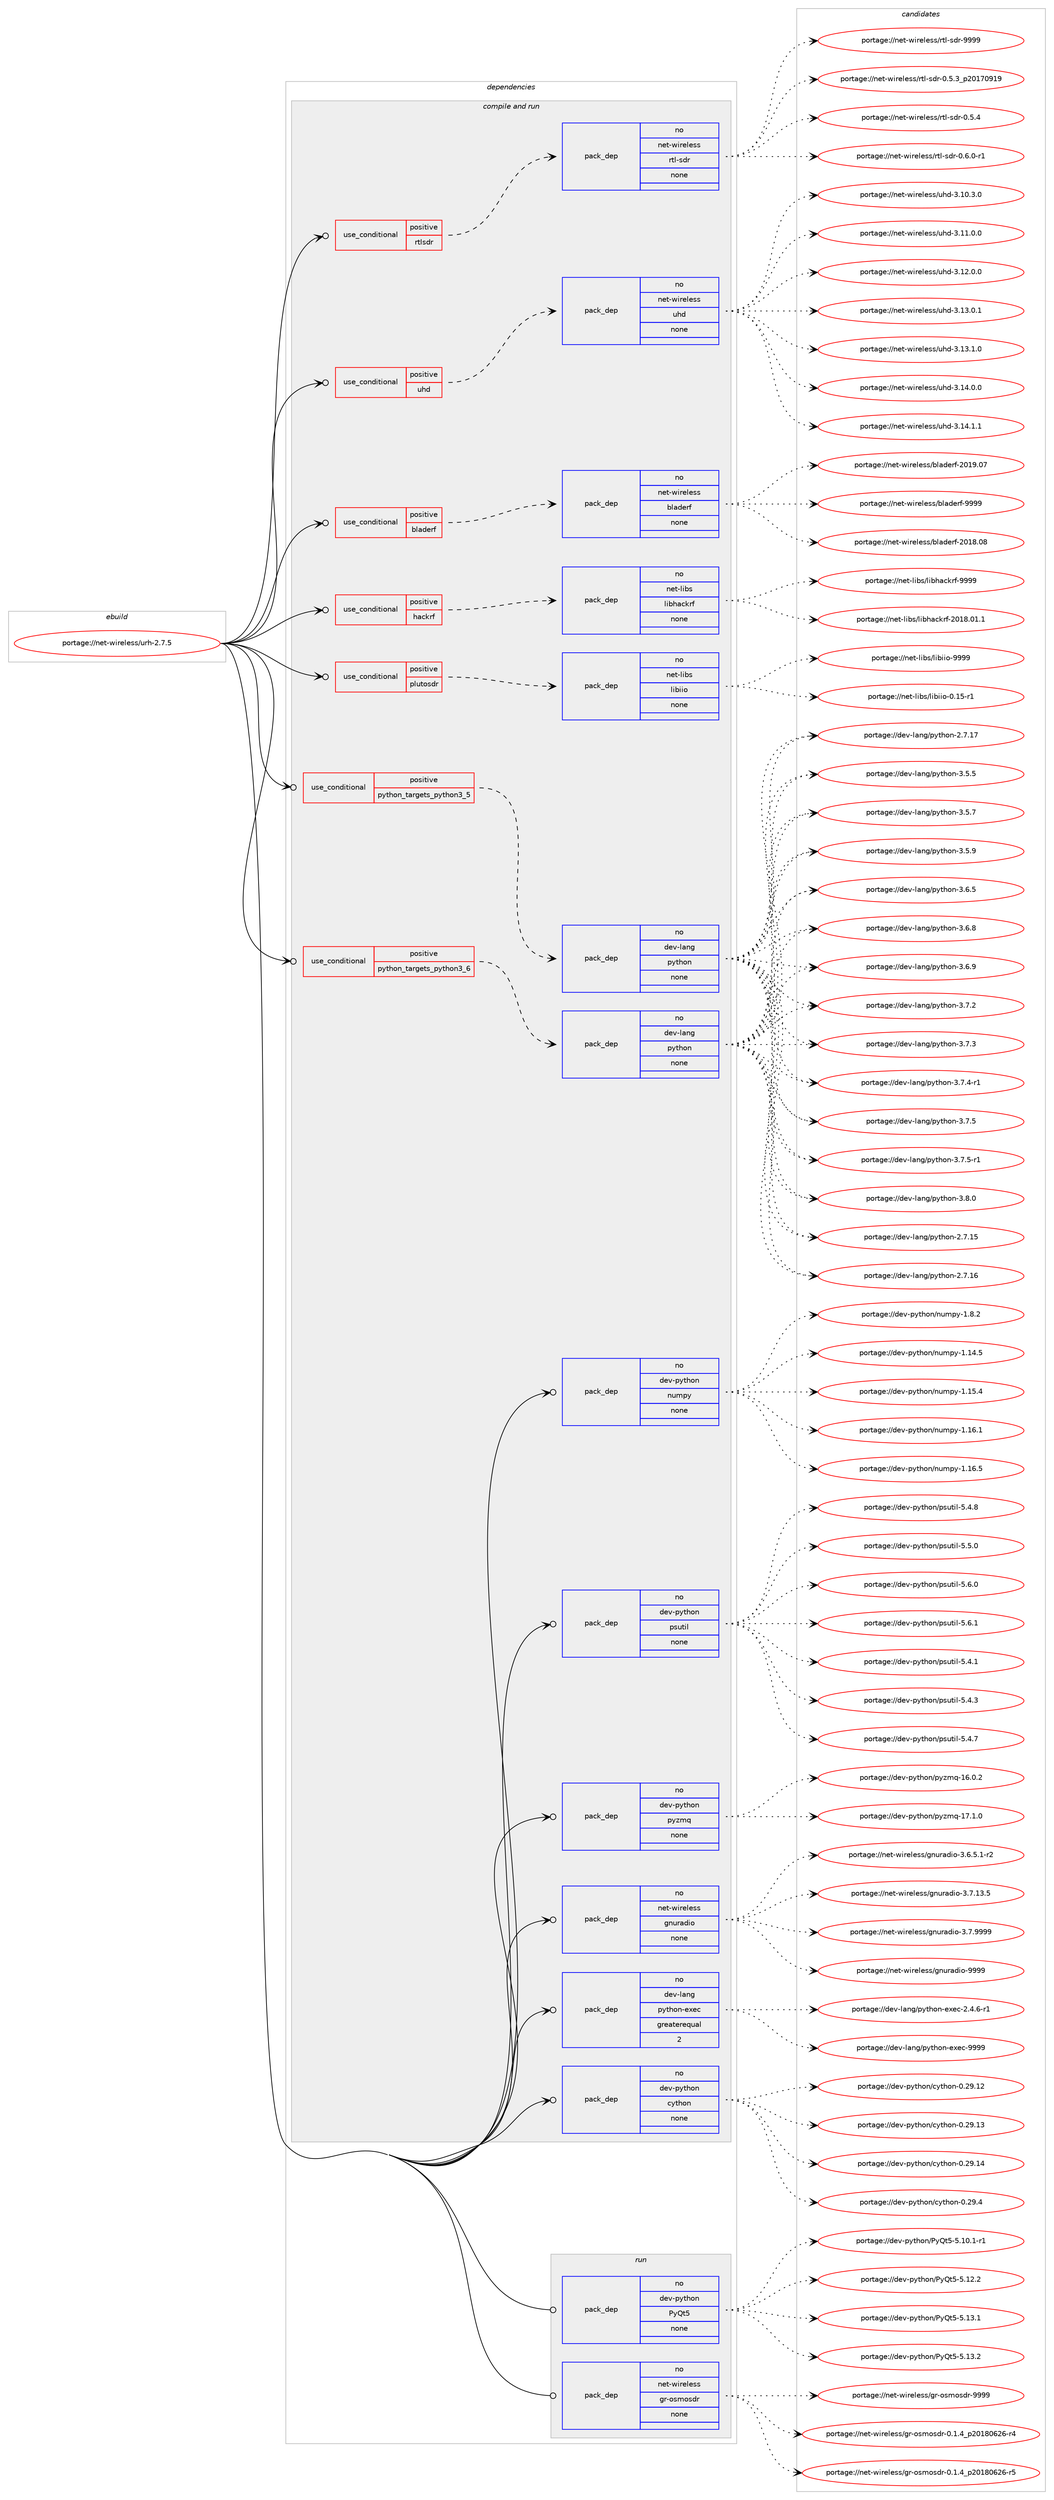 digraph prolog {

# *************
# Graph options
# *************

newrank=true;
concentrate=true;
compound=true;
graph [rankdir=LR,fontname=Helvetica,fontsize=10,ranksep=1.5];#, ranksep=2.5, nodesep=0.2];
edge  [arrowhead=vee];
node  [fontname=Helvetica,fontsize=10];

# **********
# The ebuild
# **********

subgraph cluster_leftcol {
color=gray;
rank=same;
label=<<i>ebuild</i>>;
id [label="portage://net-wireless/urh-2.7.5", color=red, width=4, href="../net-wireless/urh-2.7.5.svg"];
}

# ****************
# The dependencies
# ****************

subgraph cluster_midcol {
color=gray;
label=<<i>dependencies</i>>;
subgraph cluster_compile {
fillcolor="#eeeeee";
style=filled;
label=<<i>compile</i>>;
}
subgraph cluster_compileandrun {
fillcolor="#eeeeee";
style=filled;
label=<<i>compile and run</i>>;
subgraph cond94676 {
dependency378530 [label=<<TABLE BORDER="0" CELLBORDER="1" CELLSPACING="0" CELLPADDING="4"><TR><TD ROWSPAN="3" CELLPADDING="10">use_conditional</TD></TR><TR><TD>positive</TD></TR><TR><TD>bladerf</TD></TR></TABLE>>, shape=none, color=red];
subgraph pack277442 {
dependency378531 [label=<<TABLE BORDER="0" CELLBORDER="1" CELLSPACING="0" CELLPADDING="4" WIDTH="220"><TR><TD ROWSPAN="6" CELLPADDING="30">pack_dep</TD></TR><TR><TD WIDTH="110">no</TD></TR><TR><TD>net-wireless</TD></TR><TR><TD>bladerf</TD></TR><TR><TD>none</TD></TR><TR><TD></TD></TR></TABLE>>, shape=none, color=blue];
}
dependency378530:e -> dependency378531:w [weight=20,style="dashed",arrowhead="vee"];
}
id:e -> dependency378530:w [weight=20,style="solid",arrowhead="odotvee"];
subgraph cond94677 {
dependency378532 [label=<<TABLE BORDER="0" CELLBORDER="1" CELLSPACING="0" CELLPADDING="4"><TR><TD ROWSPAN="3" CELLPADDING="10">use_conditional</TD></TR><TR><TD>positive</TD></TR><TR><TD>hackrf</TD></TR></TABLE>>, shape=none, color=red];
subgraph pack277443 {
dependency378533 [label=<<TABLE BORDER="0" CELLBORDER="1" CELLSPACING="0" CELLPADDING="4" WIDTH="220"><TR><TD ROWSPAN="6" CELLPADDING="30">pack_dep</TD></TR><TR><TD WIDTH="110">no</TD></TR><TR><TD>net-libs</TD></TR><TR><TD>libhackrf</TD></TR><TR><TD>none</TD></TR><TR><TD></TD></TR></TABLE>>, shape=none, color=blue];
}
dependency378532:e -> dependency378533:w [weight=20,style="dashed",arrowhead="vee"];
}
id:e -> dependency378532:w [weight=20,style="solid",arrowhead="odotvee"];
subgraph cond94678 {
dependency378534 [label=<<TABLE BORDER="0" CELLBORDER="1" CELLSPACING="0" CELLPADDING="4"><TR><TD ROWSPAN="3" CELLPADDING="10">use_conditional</TD></TR><TR><TD>positive</TD></TR><TR><TD>plutosdr</TD></TR></TABLE>>, shape=none, color=red];
subgraph pack277444 {
dependency378535 [label=<<TABLE BORDER="0" CELLBORDER="1" CELLSPACING="0" CELLPADDING="4" WIDTH="220"><TR><TD ROWSPAN="6" CELLPADDING="30">pack_dep</TD></TR><TR><TD WIDTH="110">no</TD></TR><TR><TD>net-libs</TD></TR><TR><TD>libiio</TD></TR><TR><TD>none</TD></TR><TR><TD></TD></TR></TABLE>>, shape=none, color=blue];
}
dependency378534:e -> dependency378535:w [weight=20,style="dashed",arrowhead="vee"];
}
id:e -> dependency378534:w [weight=20,style="solid",arrowhead="odotvee"];
subgraph cond94679 {
dependency378536 [label=<<TABLE BORDER="0" CELLBORDER="1" CELLSPACING="0" CELLPADDING="4"><TR><TD ROWSPAN="3" CELLPADDING="10">use_conditional</TD></TR><TR><TD>positive</TD></TR><TR><TD>python_targets_python3_5</TD></TR></TABLE>>, shape=none, color=red];
subgraph pack277445 {
dependency378537 [label=<<TABLE BORDER="0" CELLBORDER="1" CELLSPACING="0" CELLPADDING="4" WIDTH="220"><TR><TD ROWSPAN="6" CELLPADDING="30">pack_dep</TD></TR><TR><TD WIDTH="110">no</TD></TR><TR><TD>dev-lang</TD></TR><TR><TD>python</TD></TR><TR><TD>none</TD></TR><TR><TD></TD></TR></TABLE>>, shape=none, color=blue];
}
dependency378536:e -> dependency378537:w [weight=20,style="dashed",arrowhead="vee"];
}
id:e -> dependency378536:w [weight=20,style="solid",arrowhead="odotvee"];
subgraph cond94680 {
dependency378538 [label=<<TABLE BORDER="0" CELLBORDER="1" CELLSPACING="0" CELLPADDING="4"><TR><TD ROWSPAN="3" CELLPADDING="10">use_conditional</TD></TR><TR><TD>positive</TD></TR><TR><TD>python_targets_python3_6</TD></TR></TABLE>>, shape=none, color=red];
subgraph pack277446 {
dependency378539 [label=<<TABLE BORDER="0" CELLBORDER="1" CELLSPACING="0" CELLPADDING="4" WIDTH="220"><TR><TD ROWSPAN="6" CELLPADDING="30">pack_dep</TD></TR><TR><TD WIDTH="110">no</TD></TR><TR><TD>dev-lang</TD></TR><TR><TD>python</TD></TR><TR><TD>none</TD></TR><TR><TD></TD></TR></TABLE>>, shape=none, color=blue];
}
dependency378538:e -> dependency378539:w [weight=20,style="dashed",arrowhead="vee"];
}
id:e -> dependency378538:w [weight=20,style="solid",arrowhead="odotvee"];
subgraph cond94681 {
dependency378540 [label=<<TABLE BORDER="0" CELLBORDER="1" CELLSPACING="0" CELLPADDING="4"><TR><TD ROWSPAN="3" CELLPADDING="10">use_conditional</TD></TR><TR><TD>positive</TD></TR><TR><TD>rtlsdr</TD></TR></TABLE>>, shape=none, color=red];
subgraph pack277447 {
dependency378541 [label=<<TABLE BORDER="0" CELLBORDER="1" CELLSPACING="0" CELLPADDING="4" WIDTH="220"><TR><TD ROWSPAN="6" CELLPADDING="30">pack_dep</TD></TR><TR><TD WIDTH="110">no</TD></TR><TR><TD>net-wireless</TD></TR><TR><TD>rtl-sdr</TD></TR><TR><TD>none</TD></TR><TR><TD></TD></TR></TABLE>>, shape=none, color=blue];
}
dependency378540:e -> dependency378541:w [weight=20,style="dashed",arrowhead="vee"];
}
id:e -> dependency378540:w [weight=20,style="solid",arrowhead="odotvee"];
subgraph cond94682 {
dependency378542 [label=<<TABLE BORDER="0" CELLBORDER="1" CELLSPACING="0" CELLPADDING="4"><TR><TD ROWSPAN="3" CELLPADDING="10">use_conditional</TD></TR><TR><TD>positive</TD></TR><TR><TD>uhd</TD></TR></TABLE>>, shape=none, color=red];
subgraph pack277448 {
dependency378543 [label=<<TABLE BORDER="0" CELLBORDER="1" CELLSPACING="0" CELLPADDING="4" WIDTH="220"><TR><TD ROWSPAN="6" CELLPADDING="30">pack_dep</TD></TR><TR><TD WIDTH="110">no</TD></TR><TR><TD>net-wireless</TD></TR><TR><TD>uhd</TD></TR><TR><TD>none</TD></TR><TR><TD></TD></TR></TABLE>>, shape=none, color=blue];
}
dependency378542:e -> dependency378543:w [weight=20,style="dashed",arrowhead="vee"];
}
id:e -> dependency378542:w [weight=20,style="solid",arrowhead="odotvee"];
subgraph pack277449 {
dependency378544 [label=<<TABLE BORDER="0" CELLBORDER="1" CELLSPACING="0" CELLPADDING="4" WIDTH="220"><TR><TD ROWSPAN="6" CELLPADDING="30">pack_dep</TD></TR><TR><TD WIDTH="110">no</TD></TR><TR><TD>dev-lang</TD></TR><TR><TD>python-exec</TD></TR><TR><TD>greaterequal</TD></TR><TR><TD>2</TD></TR></TABLE>>, shape=none, color=blue];
}
id:e -> dependency378544:w [weight=20,style="solid",arrowhead="odotvee"];
subgraph pack277450 {
dependency378545 [label=<<TABLE BORDER="0" CELLBORDER="1" CELLSPACING="0" CELLPADDING="4" WIDTH="220"><TR><TD ROWSPAN="6" CELLPADDING="30">pack_dep</TD></TR><TR><TD WIDTH="110">no</TD></TR><TR><TD>dev-python</TD></TR><TR><TD>cython</TD></TR><TR><TD>none</TD></TR><TR><TD></TD></TR></TABLE>>, shape=none, color=blue];
}
id:e -> dependency378545:w [weight=20,style="solid",arrowhead="odotvee"];
subgraph pack277451 {
dependency378546 [label=<<TABLE BORDER="0" CELLBORDER="1" CELLSPACING="0" CELLPADDING="4" WIDTH="220"><TR><TD ROWSPAN="6" CELLPADDING="30">pack_dep</TD></TR><TR><TD WIDTH="110">no</TD></TR><TR><TD>dev-python</TD></TR><TR><TD>numpy</TD></TR><TR><TD>none</TD></TR><TR><TD></TD></TR></TABLE>>, shape=none, color=blue];
}
id:e -> dependency378546:w [weight=20,style="solid",arrowhead="odotvee"];
subgraph pack277452 {
dependency378547 [label=<<TABLE BORDER="0" CELLBORDER="1" CELLSPACING="0" CELLPADDING="4" WIDTH="220"><TR><TD ROWSPAN="6" CELLPADDING="30">pack_dep</TD></TR><TR><TD WIDTH="110">no</TD></TR><TR><TD>dev-python</TD></TR><TR><TD>psutil</TD></TR><TR><TD>none</TD></TR><TR><TD></TD></TR></TABLE>>, shape=none, color=blue];
}
id:e -> dependency378547:w [weight=20,style="solid",arrowhead="odotvee"];
subgraph pack277453 {
dependency378548 [label=<<TABLE BORDER="0" CELLBORDER="1" CELLSPACING="0" CELLPADDING="4" WIDTH="220"><TR><TD ROWSPAN="6" CELLPADDING="30">pack_dep</TD></TR><TR><TD WIDTH="110">no</TD></TR><TR><TD>dev-python</TD></TR><TR><TD>pyzmq</TD></TR><TR><TD>none</TD></TR><TR><TD></TD></TR></TABLE>>, shape=none, color=blue];
}
id:e -> dependency378548:w [weight=20,style="solid",arrowhead="odotvee"];
subgraph pack277454 {
dependency378549 [label=<<TABLE BORDER="0" CELLBORDER="1" CELLSPACING="0" CELLPADDING="4" WIDTH="220"><TR><TD ROWSPAN="6" CELLPADDING="30">pack_dep</TD></TR><TR><TD WIDTH="110">no</TD></TR><TR><TD>net-wireless</TD></TR><TR><TD>gnuradio</TD></TR><TR><TD>none</TD></TR><TR><TD></TD></TR></TABLE>>, shape=none, color=blue];
}
id:e -> dependency378549:w [weight=20,style="solid",arrowhead="odotvee"];
}
subgraph cluster_run {
fillcolor="#eeeeee";
style=filled;
label=<<i>run</i>>;
subgraph pack277455 {
dependency378550 [label=<<TABLE BORDER="0" CELLBORDER="1" CELLSPACING="0" CELLPADDING="4" WIDTH="220"><TR><TD ROWSPAN="6" CELLPADDING="30">pack_dep</TD></TR><TR><TD WIDTH="110">no</TD></TR><TR><TD>dev-python</TD></TR><TR><TD>PyQt5</TD></TR><TR><TD>none</TD></TR><TR><TD></TD></TR></TABLE>>, shape=none, color=blue];
}
id:e -> dependency378550:w [weight=20,style="solid",arrowhead="odot"];
subgraph pack277456 {
dependency378551 [label=<<TABLE BORDER="0" CELLBORDER="1" CELLSPACING="0" CELLPADDING="4" WIDTH="220"><TR><TD ROWSPAN="6" CELLPADDING="30">pack_dep</TD></TR><TR><TD WIDTH="110">no</TD></TR><TR><TD>net-wireless</TD></TR><TR><TD>gr-osmosdr</TD></TR><TR><TD>none</TD></TR><TR><TD></TD></TR></TABLE>>, shape=none, color=blue];
}
id:e -> dependency378551:w [weight=20,style="solid",arrowhead="odot"];
}
}

# **************
# The candidates
# **************

subgraph cluster_choices {
rank=same;
color=gray;
label=<<i>candidates</i>>;

subgraph choice277442 {
color=black;
nodesep=1;
choiceportage110101116451191051141011081011151154798108971001011141024550484956464856 [label="portage://net-wireless/bladerf-2018.08", color=red, width=4,href="../net-wireless/bladerf-2018.08.svg"];
choiceportage110101116451191051141011081011151154798108971001011141024550484957464855 [label="portage://net-wireless/bladerf-2019.07", color=red, width=4,href="../net-wireless/bladerf-2019.07.svg"];
choiceportage110101116451191051141011081011151154798108971001011141024557575757 [label="portage://net-wireless/bladerf-9999", color=red, width=4,href="../net-wireless/bladerf-9999.svg"];
dependency378531:e -> choiceportage110101116451191051141011081011151154798108971001011141024550484956464856:w [style=dotted,weight="100"];
dependency378531:e -> choiceportage110101116451191051141011081011151154798108971001011141024550484957464855:w [style=dotted,weight="100"];
dependency378531:e -> choiceportage110101116451191051141011081011151154798108971001011141024557575757:w [style=dotted,weight="100"];
}
subgraph choice277443 {
color=black;
nodesep=1;
choiceportage11010111645108105981154710810598104979910711410245504849564648494649 [label="portage://net-libs/libhackrf-2018.01.1", color=red, width=4,href="../net-libs/libhackrf-2018.01.1.svg"];
choiceportage1101011164510810598115471081059810497991071141024557575757 [label="portage://net-libs/libhackrf-9999", color=red, width=4,href="../net-libs/libhackrf-9999.svg"];
dependency378533:e -> choiceportage11010111645108105981154710810598104979910711410245504849564648494649:w [style=dotted,weight="100"];
dependency378533:e -> choiceportage1101011164510810598115471081059810497991071141024557575757:w [style=dotted,weight="100"];
}
subgraph choice277444 {
color=black;
nodesep=1;
choiceportage1101011164510810598115471081059810510511145484649534511449 [label="portage://net-libs/libiio-0.15-r1", color=red, width=4,href="../net-libs/libiio-0.15-r1.svg"];
choiceportage110101116451081059811547108105981051051114557575757 [label="portage://net-libs/libiio-9999", color=red, width=4,href="../net-libs/libiio-9999.svg"];
dependency378535:e -> choiceportage1101011164510810598115471081059810510511145484649534511449:w [style=dotted,weight="100"];
dependency378535:e -> choiceportage110101116451081059811547108105981051051114557575757:w [style=dotted,weight="100"];
}
subgraph choice277445 {
color=black;
nodesep=1;
choiceportage10010111845108971101034711212111610411111045504655464953 [label="portage://dev-lang/python-2.7.15", color=red, width=4,href="../dev-lang/python-2.7.15.svg"];
choiceportage10010111845108971101034711212111610411111045504655464954 [label="portage://dev-lang/python-2.7.16", color=red, width=4,href="../dev-lang/python-2.7.16.svg"];
choiceportage10010111845108971101034711212111610411111045504655464955 [label="portage://dev-lang/python-2.7.17", color=red, width=4,href="../dev-lang/python-2.7.17.svg"];
choiceportage100101118451089711010347112121116104111110455146534653 [label="portage://dev-lang/python-3.5.5", color=red, width=4,href="../dev-lang/python-3.5.5.svg"];
choiceportage100101118451089711010347112121116104111110455146534655 [label="portage://dev-lang/python-3.5.7", color=red, width=4,href="../dev-lang/python-3.5.7.svg"];
choiceportage100101118451089711010347112121116104111110455146534657 [label="portage://dev-lang/python-3.5.9", color=red, width=4,href="../dev-lang/python-3.5.9.svg"];
choiceportage100101118451089711010347112121116104111110455146544653 [label="portage://dev-lang/python-3.6.5", color=red, width=4,href="../dev-lang/python-3.6.5.svg"];
choiceportage100101118451089711010347112121116104111110455146544656 [label="portage://dev-lang/python-3.6.8", color=red, width=4,href="../dev-lang/python-3.6.8.svg"];
choiceportage100101118451089711010347112121116104111110455146544657 [label="portage://dev-lang/python-3.6.9", color=red, width=4,href="../dev-lang/python-3.6.9.svg"];
choiceportage100101118451089711010347112121116104111110455146554650 [label="portage://dev-lang/python-3.7.2", color=red, width=4,href="../dev-lang/python-3.7.2.svg"];
choiceportage100101118451089711010347112121116104111110455146554651 [label="portage://dev-lang/python-3.7.3", color=red, width=4,href="../dev-lang/python-3.7.3.svg"];
choiceportage1001011184510897110103471121211161041111104551465546524511449 [label="portage://dev-lang/python-3.7.4-r1", color=red, width=4,href="../dev-lang/python-3.7.4-r1.svg"];
choiceportage100101118451089711010347112121116104111110455146554653 [label="portage://dev-lang/python-3.7.5", color=red, width=4,href="../dev-lang/python-3.7.5.svg"];
choiceportage1001011184510897110103471121211161041111104551465546534511449 [label="portage://dev-lang/python-3.7.5-r1", color=red, width=4,href="../dev-lang/python-3.7.5-r1.svg"];
choiceportage100101118451089711010347112121116104111110455146564648 [label="portage://dev-lang/python-3.8.0", color=red, width=4,href="../dev-lang/python-3.8.0.svg"];
dependency378537:e -> choiceportage10010111845108971101034711212111610411111045504655464953:w [style=dotted,weight="100"];
dependency378537:e -> choiceportage10010111845108971101034711212111610411111045504655464954:w [style=dotted,weight="100"];
dependency378537:e -> choiceportage10010111845108971101034711212111610411111045504655464955:w [style=dotted,weight="100"];
dependency378537:e -> choiceportage100101118451089711010347112121116104111110455146534653:w [style=dotted,weight="100"];
dependency378537:e -> choiceportage100101118451089711010347112121116104111110455146534655:w [style=dotted,weight="100"];
dependency378537:e -> choiceportage100101118451089711010347112121116104111110455146534657:w [style=dotted,weight="100"];
dependency378537:e -> choiceportage100101118451089711010347112121116104111110455146544653:w [style=dotted,weight="100"];
dependency378537:e -> choiceportage100101118451089711010347112121116104111110455146544656:w [style=dotted,weight="100"];
dependency378537:e -> choiceportage100101118451089711010347112121116104111110455146544657:w [style=dotted,weight="100"];
dependency378537:e -> choiceportage100101118451089711010347112121116104111110455146554650:w [style=dotted,weight="100"];
dependency378537:e -> choiceportage100101118451089711010347112121116104111110455146554651:w [style=dotted,weight="100"];
dependency378537:e -> choiceportage1001011184510897110103471121211161041111104551465546524511449:w [style=dotted,weight="100"];
dependency378537:e -> choiceportage100101118451089711010347112121116104111110455146554653:w [style=dotted,weight="100"];
dependency378537:e -> choiceportage1001011184510897110103471121211161041111104551465546534511449:w [style=dotted,weight="100"];
dependency378537:e -> choiceportage100101118451089711010347112121116104111110455146564648:w [style=dotted,weight="100"];
}
subgraph choice277446 {
color=black;
nodesep=1;
choiceportage10010111845108971101034711212111610411111045504655464953 [label="portage://dev-lang/python-2.7.15", color=red, width=4,href="../dev-lang/python-2.7.15.svg"];
choiceportage10010111845108971101034711212111610411111045504655464954 [label="portage://dev-lang/python-2.7.16", color=red, width=4,href="../dev-lang/python-2.7.16.svg"];
choiceportage10010111845108971101034711212111610411111045504655464955 [label="portage://dev-lang/python-2.7.17", color=red, width=4,href="../dev-lang/python-2.7.17.svg"];
choiceportage100101118451089711010347112121116104111110455146534653 [label="portage://dev-lang/python-3.5.5", color=red, width=4,href="../dev-lang/python-3.5.5.svg"];
choiceportage100101118451089711010347112121116104111110455146534655 [label="portage://dev-lang/python-3.5.7", color=red, width=4,href="../dev-lang/python-3.5.7.svg"];
choiceportage100101118451089711010347112121116104111110455146534657 [label="portage://dev-lang/python-3.5.9", color=red, width=4,href="../dev-lang/python-3.5.9.svg"];
choiceportage100101118451089711010347112121116104111110455146544653 [label="portage://dev-lang/python-3.6.5", color=red, width=4,href="../dev-lang/python-3.6.5.svg"];
choiceportage100101118451089711010347112121116104111110455146544656 [label="portage://dev-lang/python-3.6.8", color=red, width=4,href="../dev-lang/python-3.6.8.svg"];
choiceportage100101118451089711010347112121116104111110455146544657 [label="portage://dev-lang/python-3.6.9", color=red, width=4,href="../dev-lang/python-3.6.9.svg"];
choiceportage100101118451089711010347112121116104111110455146554650 [label="portage://dev-lang/python-3.7.2", color=red, width=4,href="../dev-lang/python-3.7.2.svg"];
choiceportage100101118451089711010347112121116104111110455146554651 [label="portage://dev-lang/python-3.7.3", color=red, width=4,href="../dev-lang/python-3.7.3.svg"];
choiceportage1001011184510897110103471121211161041111104551465546524511449 [label="portage://dev-lang/python-3.7.4-r1", color=red, width=4,href="../dev-lang/python-3.7.4-r1.svg"];
choiceportage100101118451089711010347112121116104111110455146554653 [label="portage://dev-lang/python-3.7.5", color=red, width=4,href="../dev-lang/python-3.7.5.svg"];
choiceportage1001011184510897110103471121211161041111104551465546534511449 [label="portage://dev-lang/python-3.7.5-r1", color=red, width=4,href="../dev-lang/python-3.7.5-r1.svg"];
choiceportage100101118451089711010347112121116104111110455146564648 [label="portage://dev-lang/python-3.8.0", color=red, width=4,href="../dev-lang/python-3.8.0.svg"];
dependency378539:e -> choiceportage10010111845108971101034711212111610411111045504655464953:w [style=dotted,weight="100"];
dependency378539:e -> choiceportage10010111845108971101034711212111610411111045504655464954:w [style=dotted,weight="100"];
dependency378539:e -> choiceportage10010111845108971101034711212111610411111045504655464955:w [style=dotted,weight="100"];
dependency378539:e -> choiceportage100101118451089711010347112121116104111110455146534653:w [style=dotted,weight="100"];
dependency378539:e -> choiceportage100101118451089711010347112121116104111110455146534655:w [style=dotted,weight="100"];
dependency378539:e -> choiceportage100101118451089711010347112121116104111110455146534657:w [style=dotted,weight="100"];
dependency378539:e -> choiceportage100101118451089711010347112121116104111110455146544653:w [style=dotted,weight="100"];
dependency378539:e -> choiceportage100101118451089711010347112121116104111110455146544656:w [style=dotted,weight="100"];
dependency378539:e -> choiceportage100101118451089711010347112121116104111110455146544657:w [style=dotted,weight="100"];
dependency378539:e -> choiceportage100101118451089711010347112121116104111110455146554650:w [style=dotted,weight="100"];
dependency378539:e -> choiceportage100101118451089711010347112121116104111110455146554651:w [style=dotted,weight="100"];
dependency378539:e -> choiceportage1001011184510897110103471121211161041111104551465546524511449:w [style=dotted,weight="100"];
dependency378539:e -> choiceportage100101118451089711010347112121116104111110455146554653:w [style=dotted,weight="100"];
dependency378539:e -> choiceportage1001011184510897110103471121211161041111104551465546534511449:w [style=dotted,weight="100"];
dependency378539:e -> choiceportage100101118451089711010347112121116104111110455146564648:w [style=dotted,weight="100"];
}
subgraph choice277447 {
color=black;
nodesep=1;
choiceportage110101116451191051141011081011151154711411610845115100114454846534651951125048495548574957 [label="portage://net-wireless/rtl-sdr-0.5.3_p20170919", color=red, width=4,href="../net-wireless/rtl-sdr-0.5.3_p20170919.svg"];
choiceportage110101116451191051141011081011151154711411610845115100114454846534652 [label="portage://net-wireless/rtl-sdr-0.5.4", color=red, width=4,href="../net-wireless/rtl-sdr-0.5.4.svg"];
choiceportage1101011164511910511410110810111511547114116108451151001144548465446484511449 [label="portage://net-wireless/rtl-sdr-0.6.0-r1", color=red, width=4,href="../net-wireless/rtl-sdr-0.6.0-r1.svg"];
choiceportage1101011164511910511410110810111511547114116108451151001144557575757 [label="portage://net-wireless/rtl-sdr-9999", color=red, width=4,href="../net-wireless/rtl-sdr-9999.svg"];
dependency378541:e -> choiceportage110101116451191051141011081011151154711411610845115100114454846534651951125048495548574957:w [style=dotted,weight="100"];
dependency378541:e -> choiceportage110101116451191051141011081011151154711411610845115100114454846534652:w [style=dotted,weight="100"];
dependency378541:e -> choiceportage1101011164511910511410110810111511547114116108451151001144548465446484511449:w [style=dotted,weight="100"];
dependency378541:e -> choiceportage1101011164511910511410110810111511547114116108451151001144557575757:w [style=dotted,weight="100"];
}
subgraph choice277448 {
color=black;
nodesep=1;
choiceportage1101011164511910511410110810111511547117104100455146494846514648 [label="portage://net-wireless/uhd-3.10.3.0", color=red, width=4,href="../net-wireless/uhd-3.10.3.0.svg"];
choiceportage1101011164511910511410110810111511547117104100455146494946484648 [label="portage://net-wireless/uhd-3.11.0.0", color=red, width=4,href="../net-wireless/uhd-3.11.0.0.svg"];
choiceportage1101011164511910511410110810111511547117104100455146495046484648 [label="portage://net-wireless/uhd-3.12.0.0", color=red, width=4,href="../net-wireless/uhd-3.12.0.0.svg"];
choiceportage1101011164511910511410110810111511547117104100455146495146484649 [label="portage://net-wireless/uhd-3.13.0.1", color=red, width=4,href="../net-wireless/uhd-3.13.0.1.svg"];
choiceportage1101011164511910511410110810111511547117104100455146495146494648 [label="portage://net-wireless/uhd-3.13.1.0", color=red, width=4,href="../net-wireless/uhd-3.13.1.0.svg"];
choiceportage1101011164511910511410110810111511547117104100455146495246484648 [label="portage://net-wireless/uhd-3.14.0.0", color=red, width=4,href="../net-wireless/uhd-3.14.0.0.svg"];
choiceportage1101011164511910511410110810111511547117104100455146495246494649 [label="portage://net-wireless/uhd-3.14.1.1", color=red, width=4,href="../net-wireless/uhd-3.14.1.1.svg"];
dependency378543:e -> choiceportage1101011164511910511410110810111511547117104100455146494846514648:w [style=dotted,weight="100"];
dependency378543:e -> choiceportage1101011164511910511410110810111511547117104100455146494946484648:w [style=dotted,weight="100"];
dependency378543:e -> choiceportage1101011164511910511410110810111511547117104100455146495046484648:w [style=dotted,weight="100"];
dependency378543:e -> choiceportage1101011164511910511410110810111511547117104100455146495146484649:w [style=dotted,weight="100"];
dependency378543:e -> choiceportage1101011164511910511410110810111511547117104100455146495146494648:w [style=dotted,weight="100"];
dependency378543:e -> choiceportage1101011164511910511410110810111511547117104100455146495246484648:w [style=dotted,weight="100"];
dependency378543:e -> choiceportage1101011164511910511410110810111511547117104100455146495246494649:w [style=dotted,weight="100"];
}
subgraph choice277449 {
color=black;
nodesep=1;
choiceportage10010111845108971101034711212111610411111045101120101994550465246544511449 [label="portage://dev-lang/python-exec-2.4.6-r1", color=red, width=4,href="../dev-lang/python-exec-2.4.6-r1.svg"];
choiceportage10010111845108971101034711212111610411111045101120101994557575757 [label="portage://dev-lang/python-exec-9999", color=red, width=4,href="../dev-lang/python-exec-9999.svg"];
dependency378544:e -> choiceportage10010111845108971101034711212111610411111045101120101994550465246544511449:w [style=dotted,weight="100"];
dependency378544:e -> choiceportage10010111845108971101034711212111610411111045101120101994557575757:w [style=dotted,weight="100"];
}
subgraph choice277450 {
color=black;
nodesep=1;
choiceportage1001011184511212111610411111047991211161041111104548465057464950 [label="portage://dev-python/cython-0.29.12", color=red, width=4,href="../dev-python/cython-0.29.12.svg"];
choiceportage1001011184511212111610411111047991211161041111104548465057464951 [label="portage://dev-python/cython-0.29.13", color=red, width=4,href="../dev-python/cython-0.29.13.svg"];
choiceportage1001011184511212111610411111047991211161041111104548465057464952 [label="portage://dev-python/cython-0.29.14", color=red, width=4,href="../dev-python/cython-0.29.14.svg"];
choiceportage10010111845112121116104111110479912111610411111045484650574652 [label="portage://dev-python/cython-0.29.4", color=red, width=4,href="../dev-python/cython-0.29.4.svg"];
dependency378545:e -> choiceportage1001011184511212111610411111047991211161041111104548465057464950:w [style=dotted,weight="100"];
dependency378545:e -> choiceportage1001011184511212111610411111047991211161041111104548465057464951:w [style=dotted,weight="100"];
dependency378545:e -> choiceportage1001011184511212111610411111047991211161041111104548465057464952:w [style=dotted,weight="100"];
dependency378545:e -> choiceportage10010111845112121116104111110479912111610411111045484650574652:w [style=dotted,weight="100"];
}
subgraph choice277451 {
color=black;
nodesep=1;
choiceportage100101118451121211161041111104711011710911212145494649524653 [label="portage://dev-python/numpy-1.14.5", color=red, width=4,href="../dev-python/numpy-1.14.5.svg"];
choiceportage100101118451121211161041111104711011710911212145494649534652 [label="portage://dev-python/numpy-1.15.4", color=red, width=4,href="../dev-python/numpy-1.15.4.svg"];
choiceportage100101118451121211161041111104711011710911212145494649544649 [label="portage://dev-python/numpy-1.16.1", color=red, width=4,href="../dev-python/numpy-1.16.1.svg"];
choiceportage100101118451121211161041111104711011710911212145494649544653 [label="portage://dev-python/numpy-1.16.5", color=red, width=4,href="../dev-python/numpy-1.16.5.svg"];
choiceportage1001011184511212111610411111047110117109112121454946564650 [label="portage://dev-python/numpy-1.8.2", color=red, width=4,href="../dev-python/numpy-1.8.2.svg"];
dependency378546:e -> choiceportage100101118451121211161041111104711011710911212145494649524653:w [style=dotted,weight="100"];
dependency378546:e -> choiceportage100101118451121211161041111104711011710911212145494649534652:w [style=dotted,weight="100"];
dependency378546:e -> choiceportage100101118451121211161041111104711011710911212145494649544649:w [style=dotted,weight="100"];
dependency378546:e -> choiceportage100101118451121211161041111104711011710911212145494649544653:w [style=dotted,weight="100"];
dependency378546:e -> choiceportage1001011184511212111610411111047110117109112121454946564650:w [style=dotted,weight="100"];
}
subgraph choice277452 {
color=black;
nodesep=1;
choiceportage1001011184511212111610411111047112115117116105108455346524649 [label="portage://dev-python/psutil-5.4.1", color=red, width=4,href="../dev-python/psutil-5.4.1.svg"];
choiceportage1001011184511212111610411111047112115117116105108455346524651 [label="portage://dev-python/psutil-5.4.3", color=red, width=4,href="../dev-python/psutil-5.4.3.svg"];
choiceportage1001011184511212111610411111047112115117116105108455346524655 [label="portage://dev-python/psutil-5.4.7", color=red, width=4,href="../dev-python/psutil-5.4.7.svg"];
choiceportage1001011184511212111610411111047112115117116105108455346524656 [label="portage://dev-python/psutil-5.4.8", color=red, width=4,href="../dev-python/psutil-5.4.8.svg"];
choiceportage1001011184511212111610411111047112115117116105108455346534648 [label="portage://dev-python/psutil-5.5.0", color=red, width=4,href="../dev-python/psutil-5.5.0.svg"];
choiceportage1001011184511212111610411111047112115117116105108455346544648 [label="portage://dev-python/psutil-5.6.0", color=red, width=4,href="../dev-python/psutil-5.6.0.svg"];
choiceportage1001011184511212111610411111047112115117116105108455346544649 [label="portage://dev-python/psutil-5.6.1", color=red, width=4,href="../dev-python/psutil-5.6.1.svg"];
dependency378547:e -> choiceportage1001011184511212111610411111047112115117116105108455346524649:w [style=dotted,weight="100"];
dependency378547:e -> choiceportage1001011184511212111610411111047112115117116105108455346524651:w [style=dotted,weight="100"];
dependency378547:e -> choiceportage1001011184511212111610411111047112115117116105108455346524655:w [style=dotted,weight="100"];
dependency378547:e -> choiceportage1001011184511212111610411111047112115117116105108455346524656:w [style=dotted,weight="100"];
dependency378547:e -> choiceportage1001011184511212111610411111047112115117116105108455346534648:w [style=dotted,weight="100"];
dependency378547:e -> choiceportage1001011184511212111610411111047112115117116105108455346544648:w [style=dotted,weight="100"];
dependency378547:e -> choiceportage1001011184511212111610411111047112115117116105108455346544649:w [style=dotted,weight="100"];
}
subgraph choice277453 {
color=black;
nodesep=1;
choiceportage100101118451121211161041111104711212112210911345495446484650 [label="portage://dev-python/pyzmq-16.0.2", color=red, width=4,href="../dev-python/pyzmq-16.0.2.svg"];
choiceportage100101118451121211161041111104711212112210911345495546494648 [label="portage://dev-python/pyzmq-17.1.0", color=red, width=4,href="../dev-python/pyzmq-17.1.0.svg"];
dependency378548:e -> choiceportage100101118451121211161041111104711212112210911345495446484650:w [style=dotted,weight="100"];
dependency378548:e -> choiceportage100101118451121211161041111104711212112210911345495546494648:w [style=dotted,weight="100"];
}
subgraph choice277454 {
color=black;
nodesep=1;
choiceportage11010111645119105114101108101115115471031101171149710010511145514654465346494511450 [label="portage://net-wireless/gnuradio-3.6.5.1-r2", color=red, width=4,href="../net-wireless/gnuradio-3.6.5.1-r2.svg"];
choiceportage110101116451191051141011081011151154710311011711497100105111455146554649514653 [label="portage://net-wireless/gnuradio-3.7.13.5", color=red, width=4,href="../net-wireless/gnuradio-3.7.13.5.svg"];
choiceportage110101116451191051141011081011151154710311011711497100105111455146554657575757 [label="portage://net-wireless/gnuradio-3.7.9999", color=red, width=4,href="../net-wireless/gnuradio-3.7.9999.svg"];
choiceportage1101011164511910511410110810111511547103110117114971001051114557575757 [label="portage://net-wireless/gnuradio-9999", color=red, width=4,href="../net-wireless/gnuradio-9999.svg"];
dependency378549:e -> choiceportage11010111645119105114101108101115115471031101171149710010511145514654465346494511450:w [style=dotted,weight="100"];
dependency378549:e -> choiceportage110101116451191051141011081011151154710311011711497100105111455146554649514653:w [style=dotted,weight="100"];
dependency378549:e -> choiceportage110101116451191051141011081011151154710311011711497100105111455146554657575757:w [style=dotted,weight="100"];
dependency378549:e -> choiceportage1101011164511910511410110810111511547103110117114971001051114557575757:w [style=dotted,weight="100"];
}
subgraph choice277455 {
color=black;
nodesep=1;
choiceportage1001011184511212111610411111047801218111653455346494846494511449 [label="portage://dev-python/PyQt5-5.10.1-r1", color=red, width=4,href="../dev-python/PyQt5-5.10.1-r1.svg"];
choiceportage100101118451121211161041111104780121811165345534649504650 [label="portage://dev-python/PyQt5-5.12.2", color=red, width=4,href="../dev-python/PyQt5-5.12.2.svg"];
choiceportage100101118451121211161041111104780121811165345534649514649 [label="portage://dev-python/PyQt5-5.13.1", color=red, width=4,href="../dev-python/PyQt5-5.13.1.svg"];
choiceportage100101118451121211161041111104780121811165345534649514650 [label="portage://dev-python/PyQt5-5.13.2", color=red, width=4,href="../dev-python/PyQt5-5.13.2.svg"];
dependency378550:e -> choiceportage1001011184511212111610411111047801218111653455346494846494511449:w [style=dotted,weight="100"];
dependency378550:e -> choiceportage100101118451121211161041111104780121811165345534649504650:w [style=dotted,weight="100"];
dependency378550:e -> choiceportage100101118451121211161041111104780121811165345534649514649:w [style=dotted,weight="100"];
dependency378550:e -> choiceportage100101118451121211161041111104780121811165345534649514650:w [style=dotted,weight="100"];
}
subgraph choice277456 {
color=black;
nodesep=1;
choiceportage1101011164511910511410110810111511547103114451111151091111151001144548464946529511250484956485450544511452 [label="portage://net-wireless/gr-osmosdr-0.1.4_p20180626-r4", color=red, width=4,href="../net-wireless/gr-osmosdr-0.1.4_p20180626-r4.svg"];
choiceportage1101011164511910511410110810111511547103114451111151091111151001144548464946529511250484956485450544511453 [label="portage://net-wireless/gr-osmosdr-0.1.4_p20180626-r5", color=red, width=4,href="../net-wireless/gr-osmosdr-0.1.4_p20180626-r5.svg"];
choiceportage1101011164511910511410110810111511547103114451111151091111151001144557575757 [label="portage://net-wireless/gr-osmosdr-9999", color=red, width=4,href="../net-wireless/gr-osmosdr-9999.svg"];
dependency378551:e -> choiceportage1101011164511910511410110810111511547103114451111151091111151001144548464946529511250484956485450544511452:w [style=dotted,weight="100"];
dependency378551:e -> choiceportage1101011164511910511410110810111511547103114451111151091111151001144548464946529511250484956485450544511453:w [style=dotted,weight="100"];
dependency378551:e -> choiceportage1101011164511910511410110810111511547103114451111151091111151001144557575757:w [style=dotted,weight="100"];
}
}

}
